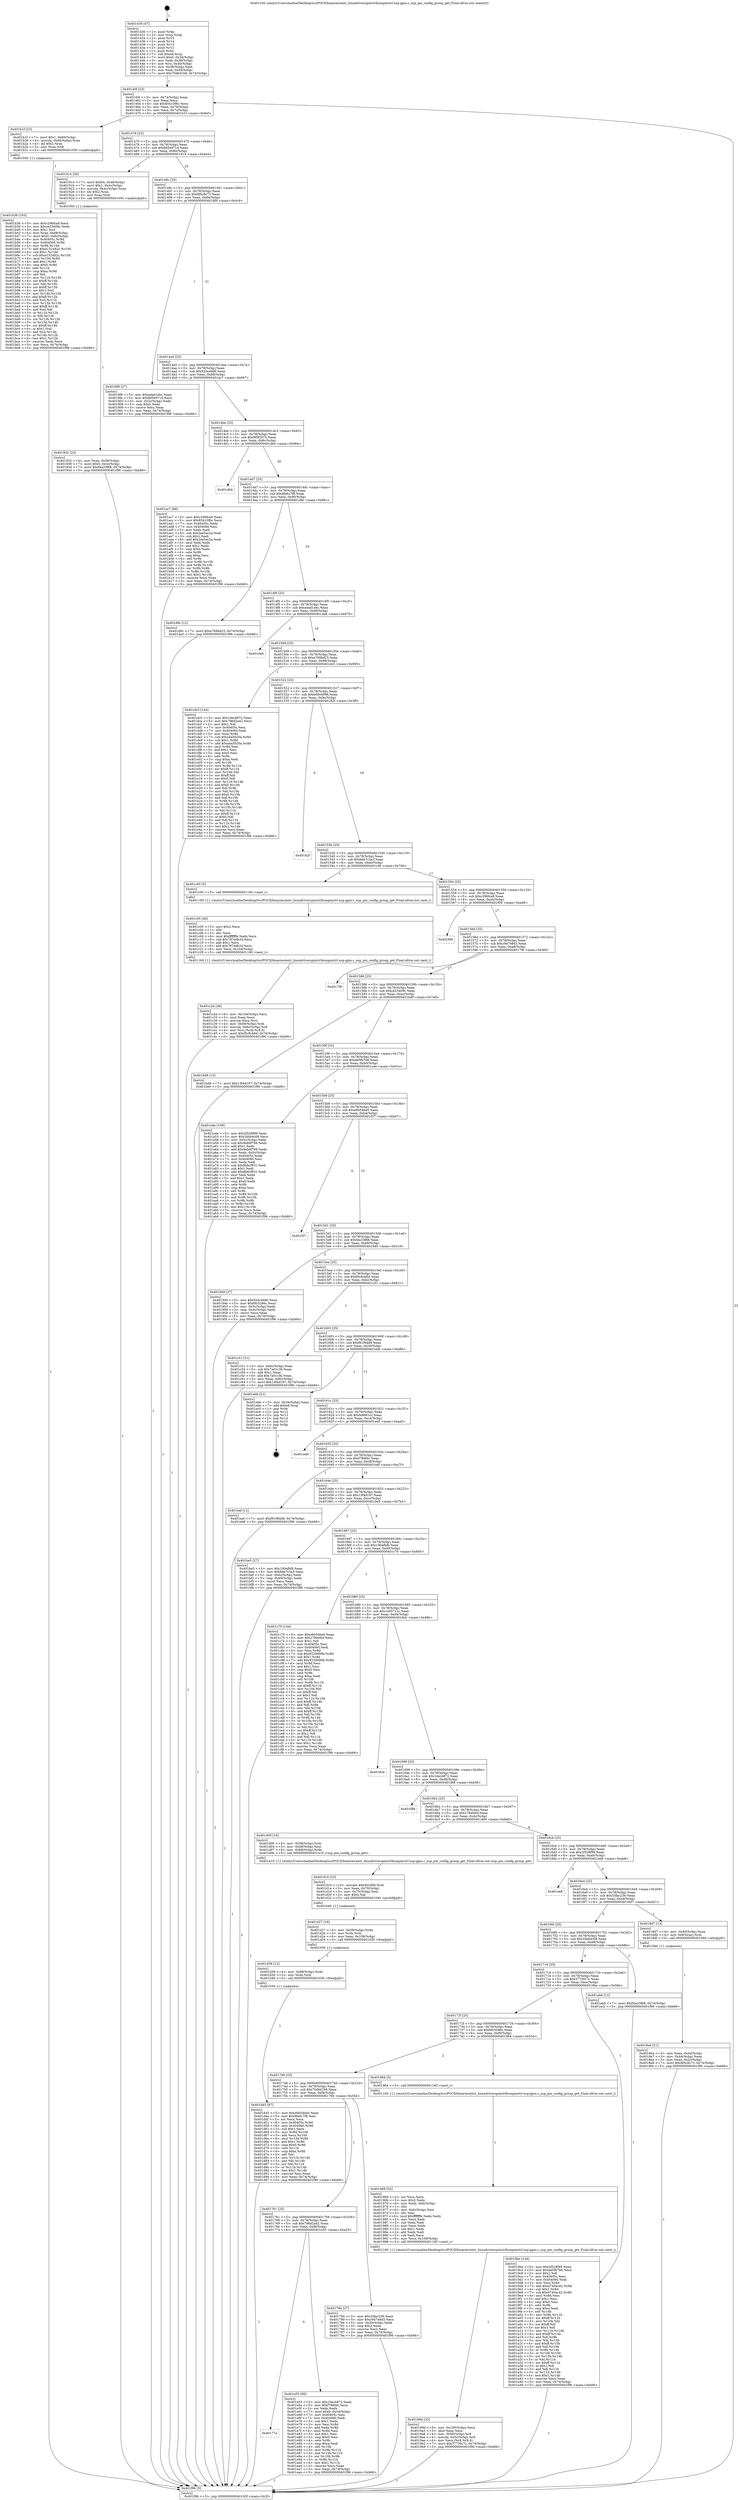 digraph "0x401430" {
  label = "0x401430 (/mnt/c/Users/mathe/Desktop/tcc/POCII/binaries/extr_linuxdriverspinctrlbcmpinctrl-nsp-gpio.c_nsp_pin_config_group_get_Final-ollvm.out::main(0))"
  labelloc = "t"
  node[shape=record]

  Entry [label="",width=0.3,height=0.3,shape=circle,fillcolor=black,style=filled]
  "0x40145f" [label="{
     0x40145f [23]\l
     | [instrs]\l
     &nbsp;&nbsp;0x40145f \<+3\>: mov -0x74(%rbp),%eax\l
     &nbsp;&nbsp;0x401462 \<+2\>: mov %eax,%ecx\l
     &nbsp;&nbsp;0x401464 \<+6\>: sub $0x85410f6c,%ecx\l
     &nbsp;&nbsp;0x40146a \<+3\>: mov %eax,-0x78(%rbp)\l
     &nbsp;&nbsp;0x40146d \<+3\>: mov %ecx,-0x7c(%rbp)\l
     &nbsp;&nbsp;0x401470 \<+6\>: je 0000000000401b1f \<main+0x6ef\>\l
  }"]
  "0x401b1f" [label="{
     0x401b1f [23]\l
     | [instrs]\l
     &nbsp;&nbsp;0x401b1f \<+7\>: movl $0x1,-0x60(%rbp)\l
     &nbsp;&nbsp;0x401b26 \<+4\>: movslq -0x60(%rbp),%rax\l
     &nbsp;&nbsp;0x401b2a \<+4\>: shl $0x3,%rax\l
     &nbsp;&nbsp;0x401b2e \<+3\>: mov %rax,%rdi\l
     &nbsp;&nbsp;0x401b31 \<+5\>: call 0000000000401050 \<malloc@plt\>\l
     | [calls]\l
     &nbsp;&nbsp;0x401050 \{1\} (unknown)\l
  }"]
  "0x401476" [label="{
     0x401476 [22]\l
     | [instrs]\l
     &nbsp;&nbsp;0x401476 \<+5\>: jmp 000000000040147b \<main+0x4b\>\l
     &nbsp;&nbsp;0x40147b \<+3\>: mov -0x78(%rbp),%eax\l
     &nbsp;&nbsp;0x40147e \<+5\>: sub $0x865e9714,%eax\l
     &nbsp;&nbsp;0x401483 \<+3\>: mov %eax,-0x80(%rbp)\l
     &nbsp;&nbsp;0x401486 \<+6\>: je 0000000000401914 \<main+0x4e4\>\l
  }"]
  Exit [label="",width=0.3,height=0.3,shape=circle,fillcolor=black,style=filled,peripheries=2]
  "0x401914" [label="{
     0x401914 [30]\l
     | [instrs]\l
     &nbsp;&nbsp;0x401914 \<+7\>: movl $0x64,-0x48(%rbp)\l
     &nbsp;&nbsp;0x40191b \<+7\>: movl $0x1,-0x4c(%rbp)\l
     &nbsp;&nbsp;0x401922 \<+4\>: movslq -0x4c(%rbp),%rax\l
     &nbsp;&nbsp;0x401926 \<+4\>: shl $0x2,%rax\l
     &nbsp;&nbsp;0x40192a \<+3\>: mov %rax,%rdi\l
     &nbsp;&nbsp;0x40192d \<+5\>: call 0000000000401050 \<malloc@plt\>\l
     | [calls]\l
     &nbsp;&nbsp;0x401050 \{1\} (unknown)\l
  }"]
  "0x40148c" [label="{
     0x40148c [25]\l
     | [instrs]\l
     &nbsp;&nbsp;0x40148c \<+5\>: jmp 0000000000401491 \<main+0x61\>\l
     &nbsp;&nbsp;0x401491 \<+3\>: mov -0x78(%rbp),%eax\l
     &nbsp;&nbsp;0x401494 \<+5\>: sub $0x8f5c8c73,%eax\l
     &nbsp;&nbsp;0x401499 \<+6\>: mov %eax,-0x84(%rbp)\l
     &nbsp;&nbsp;0x40149f \<+6\>: je 00000000004018f9 \<main+0x4c9\>\l
  }"]
  "0x40177a" [label="{
     0x40177a\l
  }", style=dashed]
  "0x4018f9" [label="{
     0x4018f9 [27]\l
     | [instrs]\l
     &nbsp;&nbsp;0x4018f9 \<+5\>: mov $0xa4ad1ebc,%eax\l
     &nbsp;&nbsp;0x4018fe \<+5\>: mov $0x865e9714,%ecx\l
     &nbsp;&nbsp;0x401903 \<+3\>: mov -0x2c(%rbp),%edx\l
     &nbsp;&nbsp;0x401906 \<+3\>: cmp $0x0,%edx\l
     &nbsp;&nbsp;0x401909 \<+3\>: cmove %ecx,%eax\l
     &nbsp;&nbsp;0x40190c \<+3\>: mov %eax,-0x74(%rbp)\l
     &nbsp;&nbsp;0x40190f \<+5\>: jmp 0000000000401f96 \<main+0xb66\>\l
  }"]
  "0x4014a5" [label="{
     0x4014a5 [25]\l
     | [instrs]\l
     &nbsp;&nbsp;0x4014a5 \<+5\>: jmp 00000000004014aa \<main+0x7a\>\l
     &nbsp;&nbsp;0x4014aa \<+3\>: mov -0x78(%rbp),%eax\l
     &nbsp;&nbsp;0x4014ad \<+5\>: sub $0x92dce9d6,%eax\l
     &nbsp;&nbsp;0x4014b2 \<+6\>: mov %eax,-0x88(%rbp)\l
     &nbsp;&nbsp;0x4014b8 \<+6\>: je 0000000000401ac7 \<main+0x697\>\l
  }"]
  "0x401e55" [label="{
     0x401e55 [90]\l
     | [instrs]\l
     &nbsp;&nbsp;0x401e55 \<+5\>: mov $0x1decb872,%eax\l
     &nbsp;&nbsp;0x401e5a \<+5\>: mov $0xf786fdc,%ecx\l
     &nbsp;&nbsp;0x401e5f \<+2\>: xor %edx,%edx\l
     &nbsp;&nbsp;0x401e61 \<+7\>: movl $0x0,-0x34(%rbp)\l
     &nbsp;&nbsp;0x401e68 \<+7\>: mov 0x40405c,%esi\l
     &nbsp;&nbsp;0x401e6f \<+7\>: mov 0x404060,%edi\l
     &nbsp;&nbsp;0x401e76 \<+3\>: sub $0x1,%edx\l
     &nbsp;&nbsp;0x401e79 \<+3\>: mov %esi,%r8d\l
     &nbsp;&nbsp;0x401e7c \<+3\>: add %edx,%r8d\l
     &nbsp;&nbsp;0x401e7f \<+4\>: imul %r8d,%esi\l
     &nbsp;&nbsp;0x401e83 \<+3\>: and $0x1,%esi\l
     &nbsp;&nbsp;0x401e86 \<+3\>: cmp $0x0,%esi\l
     &nbsp;&nbsp;0x401e89 \<+4\>: sete %r9b\l
     &nbsp;&nbsp;0x401e8d \<+3\>: cmp $0xa,%edi\l
     &nbsp;&nbsp;0x401e90 \<+4\>: setl %r10b\l
     &nbsp;&nbsp;0x401e94 \<+3\>: mov %r9b,%r11b\l
     &nbsp;&nbsp;0x401e97 \<+3\>: and %r10b,%r11b\l
     &nbsp;&nbsp;0x401e9a \<+3\>: xor %r10b,%r9b\l
     &nbsp;&nbsp;0x401e9d \<+3\>: or %r9b,%r11b\l
     &nbsp;&nbsp;0x401ea0 \<+4\>: test $0x1,%r11b\l
     &nbsp;&nbsp;0x401ea4 \<+3\>: cmovne %ecx,%eax\l
     &nbsp;&nbsp;0x401ea7 \<+3\>: mov %eax,-0x74(%rbp)\l
     &nbsp;&nbsp;0x401eaa \<+5\>: jmp 0000000000401f96 \<main+0xb66\>\l
  }"]
  "0x401ac7" [label="{
     0x401ac7 [88]\l
     | [instrs]\l
     &nbsp;&nbsp;0x401ac7 \<+5\>: mov $0xc296fca9,%eax\l
     &nbsp;&nbsp;0x401acc \<+5\>: mov $0x85410f6c,%ecx\l
     &nbsp;&nbsp;0x401ad1 \<+7\>: mov 0x40405c,%edx\l
     &nbsp;&nbsp;0x401ad8 \<+7\>: mov 0x404060,%esi\l
     &nbsp;&nbsp;0x401adf \<+2\>: mov %edx,%edi\l
     &nbsp;&nbsp;0x401ae1 \<+6\>: sub $0x2ee5ec2a,%edi\l
     &nbsp;&nbsp;0x401ae7 \<+3\>: sub $0x1,%edi\l
     &nbsp;&nbsp;0x401aea \<+6\>: add $0x2ee5ec2a,%edi\l
     &nbsp;&nbsp;0x401af0 \<+3\>: imul %edi,%edx\l
     &nbsp;&nbsp;0x401af3 \<+3\>: and $0x1,%edx\l
     &nbsp;&nbsp;0x401af6 \<+3\>: cmp $0x0,%edx\l
     &nbsp;&nbsp;0x401af9 \<+4\>: sete %r8b\l
     &nbsp;&nbsp;0x401afd \<+3\>: cmp $0xa,%esi\l
     &nbsp;&nbsp;0x401b00 \<+4\>: setl %r9b\l
     &nbsp;&nbsp;0x401b04 \<+3\>: mov %r8b,%r10b\l
     &nbsp;&nbsp;0x401b07 \<+3\>: and %r9b,%r10b\l
     &nbsp;&nbsp;0x401b0a \<+3\>: xor %r9b,%r8b\l
     &nbsp;&nbsp;0x401b0d \<+3\>: or %r8b,%r10b\l
     &nbsp;&nbsp;0x401b10 \<+4\>: test $0x1,%r10b\l
     &nbsp;&nbsp;0x401b14 \<+3\>: cmovne %ecx,%eax\l
     &nbsp;&nbsp;0x401b17 \<+3\>: mov %eax,-0x74(%rbp)\l
     &nbsp;&nbsp;0x401b1a \<+5\>: jmp 0000000000401f96 \<main+0xb66\>\l
  }"]
  "0x4014be" [label="{
     0x4014be [25]\l
     | [instrs]\l
     &nbsp;&nbsp;0x4014be \<+5\>: jmp 00000000004014c3 \<main+0x93\>\l
     &nbsp;&nbsp;0x4014c3 \<+3\>: mov -0x78(%rbp),%eax\l
     &nbsp;&nbsp;0x4014c6 \<+5\>: sub $0x9f5f2b74,%eax\l
     &nbsp;&nbsp;0x4014cb \<+6\>: mov %eax,-0x8c(%rbp)\l
     &nbsp;&nbsp;0x4014d1 \<+6\>: je 0000000000401db4 \<main+0x984\>\l
  }"]
  "0x401d45" [label="{
     0x401d45 [87]\l
     | [instrs]\l
     &nbsp;&nbsp;0x401d45 \<+5\>: mov $0xe6b54be0,%eax\l
     &nbsp;&nbsp;0x401d4a \<+5\>: mov $0x9fa6c7f8,%esi\l
     &nbsp;&nbsp;0x401d4f \<+2\>: xor %ecx,%ecx\l
     &nbsp;&nbsp;0x401d51 \<+8\>: mov 0x40405c,%r8d\l
     &nbsp;&nbsp;0x401d59 \<+8\>: mov 0x404060,%r9d\l
     &nbsp;&nbsp;0x401d61 \<+3\>: sub $0x1,%ecx\l
     &nbsp;&nbsp;0x401d64 \<+3\>: mov %r8d,%r10d\l
     &nbsp;&nbsp;0x401d67 \<+3\>: add %ecx,%r10d\l
     &nbsp;&nbsp;0x401d6a \<+4\>: imul %r10d,%r8d\l
     &nbsp;&nbsp;0x401d6e \<+4\>: and $0x1,%r8d\l
     &nbsp;&nbsp;0x401d72 \<+4\>: cmp $0x0,%r8d\l
     &nbsp;&nbsp;0x401d76 \<+4\>: sete %r11b\l
     &nbsp;&nbsp;0x401d7a \<+4\>: cmp $0xa,%r9d\l
     &nbsp;&nbsp;0x401d7e \<+3\>: setl %bl\l
     &nbsp;&nbsp;0x401d81 \<+3\>: mov %r11b,%r14b\l
     &nbsp;&nbsp;0x401d84 \<+3\>: and %bl,%r14b\l
     &nbsp;&nbsp;0x401d87 \<+3\>: xor %bl,%r11b\l
     &nbsp;&nbsp;0x401d8a \<+3\>: or %r11b,%r14b\l
     &nbsp;&nbsp;0x401d8d \<+4\>: test $0x1,%r14b\l
     &nbsp;&nbsp;0x401d91 \<+3\>: cmovne %esi,%eax\l
     &nbsp;&nbsp;0x401d94 \<+3\>: mov %eax,-0x74(%rbp)\l
     &nbsp;&nbsp;0x401d97 \<+5\>: jmp 0000000000401f96 \<main+0xb66\>\l
  }"]
  "0x401db4" [label="{
     0x401db4\l
  }", style=dashed]
  "0x4014d7" [label="{
     0x4014d7 [25]\l
     | [instrs]\l
     &nbsp;&nbsp;0x4014d7 \<+5\>: jmp 00000000004014dc \<main+0xac\>\l
     &nbsp;&nbsp;0x4014dc \<+3\>: mov -0x78(%rbp),%eax\l
     &nbsp;&nbsp;0x4014df \<+5\>: sub $0x9fa6c7f8,%eax\l
     &nbsp;&nbsp;0x4014e4 \<+6\>: mov %eax,-0x90(%rbp)\l
     &nbsp;&nbsp;0x4014ea \<+6\>: je 0000000000401d9c \<main+0x96c\>\l
  }"]
  "0x401d39" [label="{
     0x401d39 [12]\l
     | [instrs]\l
     &nbsp;&nbsp;0x401d39 \<+4\>: mov -0x68(%rbp),%rdx\l
     &nbsp;&nbsp;0x401d3d \<+3\>: mov %rdx,%rdi\l
     &nbsp;&nbsp;0x401d40 \<+5\>: call 0000000000401030 \<free@plt\>\l
     | [calls]\l
     &nbsp;&nbsp;0x401030 \{1\} (unknown)\l
  }"]
  "0x401d9c" [label="{
     0x401d9c [12]\l
     | [instrs]\l
     &nbsp;&nbsp;0x401d9c \<+7\>: movl $0xa769bd23,-0x74(%rbp)\l
     &nbsp;&nbsp;0x401da3 \<+5\>: jmp 0000000000401f96 \<main+0xb66\>\l
  }"]
  "0x4014f0" [label="{
     0x4014f0 [25]\l
     | [instrs]\l
     &nbsp;&nbsp;0x4014f0 \<+5\>: jmp 00000000004014f5 \<main+0xc5\>\l
     &nbsp;&nbsp;0x4014f5 \<+3\>: mov -0x78(%rbp),%eax\l
     &nbsp;&nbsp;0x4014f8 \<+5\>: sub $0xa4ad1ebc,%eax\l
     &nbsp;&nbsp;0x4014fd \<+6\>: mov %eax,-0x94(%rbp)\l
     &nbsp;&nbsp;0x401503 \<+6\>: je 0000000000401da8 \<main+0x978\>\l
  }"]
  "0x401d27" [label="{
     0x401d27 [18]\l
     | [instrs]\l
     &nbsp;&nbsp;0x401d27 \<+4\>: mov -0x58(%rbp),%rdx\l
     &nbsp;&nbsp;0x401d2b \<+3\>: mov %rdx,%rdi\l
     &nbsp;&nbsp;0x401d2e \<+6\>: mov %eax,-0x108(%rbp)\l
     &nbsp;&nbsp;0x401d34 \<+5\>: call 0000000000401030 \<free@plt\>\l
     | [calls]\l
     &nbsp;&nbsp;0x401030 \{1\} (unknown)\l
  }"]
  "0x401da8" [label="{
     0x401da8\l
  }", style=dashed]
  "0x401509" [label="{
     0x401509 [25]\l
     | [instrs]\l
     &nbsp;&nbsp;0x401509 \<+5\>: jmp 000000000040150e \<main+0xde\>\l
     &nbsp;&nbsp;0x40150e \<+3\>: mov -0x78(%rbp),%eax\l
     &nbsp;&nbsp;0x401511 \<+5\>: sub $0xa769bd23,%eax\l
     &nbsp;&nbsp;0x401516 \<+6\>: mov %eax,-0x98(%rbp)\l
     &nbsp;&nbsp;0x40151c \<+6\>: je 0000000000401dc5 \<main+0x995\>\l
  }"]
  "0x401d10" [label="{
     0x401d10 [23]\l
     | [instrs]\l
     &nbsp;&nbsp;0x401d10 \<+10\>: movabs $0x4020b6,%rdi\l
     &nbsp;&nbsp;0x401d1a \<+3\>: mov %eax,-0x70(%rbp)\l
     &nbsp;&nbsp;0x401d1d \<+3\>: mov -0x70(%rbp),%esi\l
     &nbsp;&nbsp;0x401d20 \<+2\>: mov $0x0,%al\l
     &nbsp;&nbsp;0x401d22 \<+5\>: call 0000000000401040 \<printf@plt\>\l
     | [calls]\l
     &nbsp;&nbsp;0x401040 \{1\} (unknown)\l
  }"]
  "0x401dc5" [label="{
     0x401dc5 [144]\l
     | [instrs]\l
     &nbsp;&nbsp;0x401dc5 \<+5\>: mov $0x1decb872,%eax\l
     &nbsp;&nbsp;0x401dca \<+5\>: mov $0x796d2a42,%ecx\l
     &nbsp;&nbsp;0x401dcf \<+2\>: mov $0x1,%dl\l
     &nbsp;&nbsp;0x401dd1 \<+7\>: mov 0x40405c,%esi\l
     &nbsp;&nbsp;0x401dd8 \<+7\>: mov 0x404060,%edi\l
     &nbsp;&nbsp;0x401ddf \<+3\>: mov %esi,%r8d\l
     &nbsp;&nbsp;0x401de2 \<+7\>: sub $0xa4a5020a,%r8d\l
     &nbsp;&nbsp;0x401de9 \<+4\>: sub $0x1,%r8d\l
     &nbsp;&nbsp;0x401ded \<+7\>: add $0xa4a5020a,%r8d\l
     &nbsp;&nbsp;0x401df4 \<+4\>: imul %r8d,%esi\l
     &nbsp;&nbsp;0x401df8 \<+3\>: and $0x1,%esi\l
     &nbsp;&nbsp;0x401dfb \<+3\>: cmp $0x0,%esi\l
     &nbsp;&nbsp;0x401dfe \<+4\>: sete %r9b\l
     &nbsp;&nbsp;0x401e02 \<+3\>: cmp $0xa,%edi\l
     &nbsp;&nbsp;0x401e05 \<+4\>: setl %r10b\l
     &nbsp;&nbsp;0x401e09 \<+3\>: mov %r9b,%r11b\l
     &nbsp;&nbsp;0x401e0c \<+4\>: xor $0xff,%r11b\l
     &nbsp;&nbsp;0x401e10 \<+3\>: mov %r10b,%bl\l
     &nbsp;&nbsp;0x401e13 \<+3\>: xor $0xff,%bl\l
     &nbsp;&nbsp;0x401e16 \<+3\>: xor $0x0,%dl\l
     &nbsp;&nbsp;0x401e19 \<+3\>: mov %r11b,%r14b\l
     &nbsp;&nbsp;0x401e1c \<+4\>: and $0x0,%r14b\l
     &nbsp;&nbsp;0x401e20 \<+3\>: and %dl,%r9b\l
     &nbsp;&nbsp;0x401e23 \<+3\>: mov %bl,%r15b\l
     &nbsp;&nbsp;0x401e26 \<+4\>: and $0x0,%r15b\l
     &nbsp;&nbsp;0x401e2a \<+3\>: and %dl,%r10b\l
     &nbsp;&nbsp;0x401e2d \<+3\>: or %r9b,%r14b\l
     &nbsp;&nbsp;0x401e30 \<+3\>: or %r10b,%r15b\l
     &nbsp;&nbsp;0x401e33 \<+3\>: xor %r15b,%r14b\l
     &nbsp;&nbsp;0x401e36 \<+3\>: or %bl,%r11b\l
     &nbsp;&nbsp;0x401e39 \<+4\>: xor $0xff,%r11b\l
     &nbsp;&nbsp;0x401e3d \<+3\>: or $0x0,%dl\l
     &nbsp;&nbsp;0x401e40 \<+3\>: and %dl,%r11b\l
     &nbsp;&nbsp;0x401e43 \<+3\>: or %r11b,%r14b\l
     &nbsp;&nbsp;0x401e46 \<+4\>: test $0x1,%r14b\l
     &nbsp;&nbsp;0x401e4a \<+3\>: cmovne %ecx,%eax\l
     &nbsp;&nbsp;0x401e4d \<+3\>: mov %eax,-0x74(%rbp)\l
     &nbsp;&nbsp;0x401e50 \<+5\>: jmp 0000000000401f96 \<main+0xb66\>\l
  }"]
  "0x401522" [label="{
     0x401522 [25]\l
     | [instrs]\l
     &nbsp;&nbsp;0x401522 \<+5\>: jmp 0000000000401527 \<main+0xf7\>\l
     &nbsp;&nbsp;0x401527 \<+3\>: mov -0x78(%rbp),%eax\l
     &nbsp;&nbsp;0x40152a \<+5\>: sub $0xb08c6096,%eax\l
     &nbsp;&nbsp;0x40152f \<+6\>: mov %eax,-0x9c(%rbp)\l
     &nbsp;&nbsp;0x401535 \<+6\>: je 000000000040182f \<main+0x3ff\>\l
  }"]
  "0x401c2d" [label="{
     0x401c2d [36]\l
     | [instrs]\l
     &nbsp;&nbsp;0x401c2d \<+6\>: mov -0x104(%rbp),%ecx\l
     &nbsp;&nbsp;0x401c33 \<+3\>: imul %eax,%ecx\l
     &nbsp;&nbsp;0x401c36 \<+3\>: movslq %ecx,%rsi\l
     &nbsp;&nbsp;0x401c39 \<+4\>: mov -0x68(%rbp),%rdi\l
     &nbsp;&nbsp;0x401c3d \<+4\>: movslq -0x6c(%rbp),%r8\l
     &nbsp;&nbsp;0x401c41 \<+4\>: mov %rsi,(%rdi,%r8,8)\l
     &nbsp;&nbsp;0x401c45 \<+7\>: movl $0xf5c8cb6d,-0x74(%rbp)\l
     &nbsp;&nbsp;0x401c4c \<+5\>: jmp 0000000000401f96 \<main+0xb66\>\l
  }"]
  "0x40182f" [label="{
     0x40182f\l
  }", style=dashed]
  "0x40153b" [label="{
     0x40153b [25]\l
     | [instrs]\l
     &nbsp;&nbsp;0x40153b \<+5\>: jmp 0000000000401540 \<main+0x110\>\l
     &nbsp;&nbsp;0x401540 \<+3\>: mov -0x78(%rbp),%eax\l
     &nbsp;&nbsp;0x401543 \<+5\>: sub $0xbde7c3a3,%eax\l
     &nbsp;&nbsp;0x401548 \<+6\>: mov %eax,-0xa0(%rbp)\l
     &nbsp;&nbsp;0x40154e \<+6\>: je 0000000000401c00 \<main+0x7d0\>\l
  }"]
  "0x401c05" [label="{
     0x401c05 [40]\l
     | [instrs]\l
     &nbsp;&nbsp;0x401c05 \<+5\>: mov $0x2,%ecx\l
     &nbsp;&nbsp;0x401c0a \<+1\>: cltd\l
     &nbsp;&nbsp;0x401c0b \<+2\>: idiv %ecx\l
     &nbsp;&nbsp;0x401c0d \<+6\>: imul $0xfffffffe,%edx,%ecx\l
     &nbsp;&nbsp;0x401c13 \<+6\>: sub $0x787edb34,%ecx\l
     &nbsp;&nbsp;0x401c19 \<+3\>: add $0x1,%ecx\l
     &nbsp;&nbsp;0x401c1c \<+6\>: add $0x787edb34,%ecx\l
     &nbsp;&nbsp;0x401c22 \<+6\>: mov %ecx,-0x104(%rbp)\l
     &nbsp;&nbsp;0x401c28 \<+5\>: call 0000000000401160 \<next_i\>\l
     | [calls]\l
     &nbsp;&nbsp;0x401160 \{1\} (/mnt/c/Users/mathe/Desktop/tcc/POCII/binaries/extr_linuxdriverspinctrlbcmpinctrl-nsp-gpio.c_nsp_pin_config_group_get_Final-ollvm.out::next_i)\l
  }"]
  "0x401c00" [label="{
     0x401c00 [5]\l
     | [instrs]\l
     &nbsp;&nbsp;0x401c00 \<+5\>: call 0000000000401160 \<next_i\>\l
     | [calls]\l
     &nbsp;&nbsp;0x401160 \{1\} (/mnt/c/Users/mathe/Desktop/tcc/POCII/binaries/extr_linuxdriverspinctrlbcmpinctrl-nsp-gpio.c_nsp_pin_config_group_get_Final-ollvm.out::next_i)\l
  }"]
  "0x401554" [label="{
     0x401554 [25]\l
     | [instrs]\l
     &nbsp;&nbsp;0x401554 \<+5\>: jmp 0000000000401559 \<main+0x129\>\l
     &nbsp;&nbsp;0x401559 \<+3\>: mov -0x78(%rbp),%eax\l
     &nbsp;&nbsp;0x40155c \<+5\>: sub $0xc296fca9,%eax\l
     &nbsp;&nbsp;0x401561 \<+6\>: mov %eax,-0xa4(%rbp)\l
     &nbsp;&nbsp;0x401567 \<+6\>: je 0000000000401f09 \<main+0xad9\>\l
  }"]
  "0x401b36" [label="{
     0x401b36 [163]\l
     | [instrs]\l
     &nbsp;&nbsp;0x401b36 \<+5\>: mov $0xc296fca9,%ecx\l
     &nbsp;&nbsp;0x401b3b \<+5\>: mov $0xce23409c,%edx\l
     &nbsp;&nbsp;0x401b40 \<+3\>: mov $0x1,%sil\l
     &nbsp;&nbsp;0x401b43 \<+4\>: mov %rax,-0x68(%rbp)\l
     &nbsp;&nbsp;0x401b47 \<+7\>: movl $0x0,-0x6c(%rbp)\l
     &nbsp;&nbsp;0x401b4e \<+8\>: mov 0x40405c,%r8d\l
     &nbsp;&nbsp;0x401b56 \<+8\>: mov 0x404060,%r9d\l
     &nbsp;&nbsp;0x401b5e \<+3\>: mov %r8d,%r10d\l
     &nbsp;&nbsp;0x401b61 \<+7\>: add $0xa152482c,%r10d\l
     &nbsp;&nbsp;0x401b68 \<+4\>: sub $0x1,%r10d\l
     &nbsp;&nbsp;0x401b6c \<+7\>: sub $0xa152482c,%r10d\l
     &nbsp;&nbsp;0x401b73 \<+4\>: imul %r10d,%r8d\l
     &nbsp;&nbsp;0x401b77 \<+4\>: and $0x1,%r8d\l
     &nbsp;&nbsp;0x401b7b \<+4\>: cmp $0x0,%r8d\l
     &nbsp;&nbsp;0x401b7f \<+4\>: sete %r11b\l
     &nbsp;&nbsp;0x401b83 \<+4\>: cmp $0xa,%r9d\l
     &nbsp;&nbsp;0x401b87 \<+3\>: setl %bl\l
     &nbsp;&nbsp;0x401b8a \<+3\>: mov %r11b,%r14b\l
     &nbsp;&nbsp;0x401b8d \<+4\>: xor $0xff,%r14b\l
     &nbsp;&nbsp;0x401b91 \<+3\>: mov %bl,%r15b\l
     &nbsp;&nbsp;0x401b94 \<+4\>: xor $0xff,%r15b\l
     &nbsp;&nbsp;0x401b98 \<+4\>: xor $0x1,%sil\l
     &nbsp;&nbsp;0x401b9c \<+3\>: mov %r14b,%r12b\l
     &nbsp;&nbsp;0x401b9f \<+4\>: and $0xff,%r12b\l
     &nbsp;&nbsp;0x401ba3 \<+3\>: and %sil,%r11b\l
     &nbsp;&nbsp;0x401ba6 \<+3\>: mov %r15b,%r13b\l
     &nbsp;&nbsp;0x401ba9 \<+4\>: and $0xff,%r13b\l
     &nbsp;&nbsp;0x401bad \<+3\>: and %sil,%bl\l
     &nbsp;&nbsp;0x401bb0 \<+3\>: or %r11b,%r12b\l
     &nbsp;&nbsp;0x401bb3 \<+3\>: or %bl,%r13b\l
     &nbsp;&nbsp;0x401bb6 \<+3\>: xor %r13b,%r12b\l
     &nbsp;&nbsp;0x401bb9 \<+3\>: or %r15b,%r14b\l
     &nbsp;&nbsp;0x401bbc \<+4\>: xor $0xff,%r14b\l
     &nbsp;&nbsp;0x401bc0 \<+4\>: or $0x1,%sil\l
     &nbsp;&nbsp;0x401bc4 \<+3\>: and %sil,%r14b\l
     &nbsp;&nbsp;0x401bc7 \<+3\>: or %r14b,%r12b\l
     &nbsp;&nbsp;0x401bca \<+4\>: test $0x1,%r12b\l
     &nbsp;&nbsp;0x401bce \<+3\>: cmovne %edx,%ecx\l
     &nbsp;&nbsp;0x401bd1 \<+3\>: mov %ecx,-0x74(%rbp)\l
     &nbsp;&nbsp;0x401bd4 \<+5\>: jmp 0000000000401f96 \<main+0xb66\>\l
  }"]
  "0x401f09" [label="{
     0x401f09\l
  }", style=dashed]
  "0x40156d" [label="{
     0x40156d [25]\l
     | [instrs]\l
     &nbsp;&nbsp;0x40156d \<+5\>: jmp 0000000000401572 \<main+0x142\>\l
     &nbsp;&nbsp;0x401572 \<+3\>: mov -0x78(%rbp),%eax\l
     &nbsp;&nbsp;0x401575 \<+5\>: sub $0xc947e8d3,%eax\l
     &nbsp;&nbsp;0x40157a \<+6\>: mov %eax,-0xa8(%rbp)\l
     &nbsp;&nbsp;0x401580 \<+6\>: je 000000000040179f \<main+0x36f\>\l
  }"]
  "0x40199d" [label="{
     0x40199d [33]\l
     | [instrs]\l
     &nbsp;&nbsp;0x40199d \<+6\>: mov -0x100(%rbp),%ecx\l
     &nbsp;&nbsp;0x4019a3 \<+3\>: imul %eax,%ecx\l
     &nbsp;&nbsp;0x4019a6 \<+4\>: mov -0x58(%rbp),%r8\l
     &nbsp;&nbsp;0x4019aa \<+4\>: movslq -0x5c(%rbp),%r9\l
     &nbsp;&nbsp;0x4019ae \<+4\>: mov %ecx,(%r8,%r9,4)\l
     &nbsp;&nbsp;0x4019b2 \<+7\>: movl $0x37730c7c,-0x74(%rbp)\l
     &nbsp;&nbsp;0x4019b9 \<+5\>: jmp 0000000000401f96 \<main+0xb66\>\l
  }"]
  "0x40179f" [label="{
     0x40179f\l
  }", style=dashed]
  "0x401586" [label="{
     0x401586 [25]\l
     | [instrs]\l
     &nbsp;&nbsp;0x401586 \<+5\>: jmp 000000000040158b \<main+0x15b\>\l
     &nbsp;&nbsp;0x40158b \<+3\>: mov -0x78(%rbp),%eax\l
     &nbsp;&nbsp;0x40158e \<+5\>: sub $0xce23409c,%eax\l
     &nbsp;&nbsp;0x401593 \<+6\>: mov %eax,-0xac(%rbp)\l
     &nbsp;&nbsp;0x401599 \<+6\>: je 0000000000401bd9 \<main+0x7a9\>\l
  }"]
  "0x401969" [label="{
     0x401969 [52]\l
     | [instrs]\l
     &nbsp;&nbsp;0x401969 \<+2\>: xor %ecx,%ecx\l
     &nbsp;&nbsp;0x40196b \<+5\>: mov $0x2,%edx\l
     &nbsp;&nbsp;0x401970 \<+6\>: mov %edx,-0xfc(%rbp)\l
     &nbsp;&nbsp;0x401976 \<+1\>: cltd\l
     &nbsp;&nbsp;0x401977 \<+6\>: mov -0xfc(%rbp),%esi\l
     &nbsp;&nbsp;0x40197d \<+2\>: idiv %esi\l
     &nbsp;&nbsp;0x40197f \<+6\>: imul $0xfffffffe,%edx,%edx\l
     &nbsp;&nbsp;0x401985 \<+2\>: mov %ecx,%edi\l
     &nbsp;&nbsp;0x401987 \<+2\>: sub %edx,%edi\l
     &nbsp;&nbsp;0x401989 \<+2\>: mov %ecx,%edx\l
     &nbsp;&nbsp;0x40198b \<+3\>: sub $0x1,%edx\l
     &nbsp;&nbsp;0x40198e \<+2\>: add %edx,%edi\l
     &nbsp;&nbsp;0x401990 \<+2\>: sub %edi,%ecx\l
     &nbsp;&nbsp;0x401992 \<+6\>: mov %ecx,-0x100(%rbp)\l
     &nbsp;&nbsp;0x401998 \<+5\>: call 0000000000401160 \<next_i\>\l
     | [calls]\l
     &nbsp;&nbsp;0x401160 \{1\} (/mnt/c/Users/mathe/Desktop/tcc/POCII/binaries/extr_linuxdriverspinctrlbcmpinctrl-nsp-gpio.c_nsp_pin_config_group_get_Final-ollvm.out::next_i)\l
  }"]
  "0x401bd9" [label="{
     0x401bd9 [12]\l
     | [instrs]\l
     &nbsp;&nbsp;0x401bd9 \<+7\>: movl $0x13f4d197,-0x74(%rbp)\l
     &nbsp;&nbsp;0x401be0 \<+5\>: jmp 0000000000401f96 \<main+0xb66\>\l
  }"]
  "0x40159f" [label="{
     0x40159f [25]\l
     | [instrs]\l
     &nbsp;&nbsp;0x40159f \<+5\>: jmp 00000000004015a4 \<main+0x174\>\l
     &nbsp;&nbsp;0x4015a4 \<+3\>: mov -0x78(%rbp),%eax\l
     &nbsp;&nbsp;0x4015a7 \<+5\>: sub $0xde5fb7b6,%eax\l
     &nbsp;&nbsp;0x4015ac \<+6\>: mov %eax,-0xb0(%rbp)\l
     &nbsp;&nbsp;0x4015b2 \<+6\>: je 0000000000401a4e \<main+0x61e\>\l
  }"]
  "0x401932" [label="{
     0x401932 [23]\l
     | [instrs]\l
     &nbsp;&nbsp;0x401932 \<+4\>: mov %rax,-0x58(%rbp)\l
     &nbsp;&nbsp;0x401936 \<+7\>: movl $0x0,-0x5c(%rbp)\l
     &nbsp;&nbsp;0x40193d \<+7\>: movl $0xf4a33f68,-0x74(%rbp)\l
     &nbsp;&nbsp;0x401944 \<+5\>: jmp 0000000000401f96 \<main+0xb66\>\l
  }"]
  "0x401a4e" [label="{
     0x401a4e [109]\l
     | [instrs]\l
     &nbsp;&nbsp;0x401a4e \<+5\>: mov $0x2f528f99,%eax\l
     &nbsp;&nbsp;0x401a53 \<+5\>: mov $0x34bb4c08,%ecx\l
     &nbsp;&nbsp;0x401a58 \<+3\>: mov -0x5c(%rbp),%edx\l
     &nbsp;&nbsp;0x401a5b \<+6\>: sub $0x9eb0f766,%edx\l
     &nbsp;&nbsp;0x401a61 \<+3\>: add $0x1,%edx\l
     &nbsp;&nbsp;0x401a64 \<+6\>: add $0x9eb0f766,%edx\l
     &nbsp;&nbsp;0x401a6a \<+3\>: mov %edx,-0x5c(%rbp)\l
     &nbsp;&nbsp;0x401a6d \<+7\>: mov 0x40405c,%edx\l
     &nbsp;&nbsp;0x401a74 \<+7\>: mov 0x404060,%esi\l
     &nbsp;&nbsp;0x401a7b \<+2\>: mov %edx,%edi\l
     &nbsp;&nbsp;0x401a7d \<+6\>: sub $0x8b6cf931,%edi\l
     &nbsp;&nbsp;0x401a83 \<+3\>: sub $0x1,%edi\l
     &nbsp;&nbsp;0x401a86 \<+6\>: add $0x8b6cf931,%edi\l
     &nbsp;&nbsp;0x401a8c \<+3\>: imul %edi,%edx\l
     &nbsp;&nbsp;0x401a8f \<+3\>: and $0x1,%edx\l
     &nbsp;&nbsp;0x401a92 \<+3\>: cmp $0x0,%edx\l
     &nbsp;&nbsp;0x401a95 \<+4\>: sete %r8b\l
     &nbsp;&nbsp;0x401a99 \<+3\>: cmp $0xa,%esi\l
     &nbsp;&nbsp;0x401a9c \<+4\>: setl %r9b\l
     &nbsp;&nbsp;0x401aa0 \<+3\>: mov %r8b,%r10b\l
     &nbsp;&nbsp;0x401aa3 \<+3\>: and %r9b,%r10b\l
     &nbsp;&nbsp;0x401aa6 \<+3\>: xor %r9b,%r8b\l
     &nbsp;&nbsp;0x401aa9 \<+3\>: or %r8b,%r10b\l
     &nbsp;&nbsp;0x401aac \<+4\>: test $0x1,%r10b\l
     &nbsp;&nbsp;0x401ab0 \<+3\>: cmovne %ecx,%eax\l
     &nbsp;&nbsp;0x401ab3 \<+3\>: mov %eax,-0x74(%rbp)\l
     &nbsp;&nbsp;0x401ab6 \<+5\>: jmp 0000000000401f96 \<main+0xb66\>\l
  }"]
  "0x4015b8" [label="{
     0x4015b8 [25]\l
     | [instrs]\l
     &nbsp;&nbsp;0x4015b8 \<+5\>: jmp 00000000004015bd \<main+0x18d\>\l
     &nbsp;&nbsp;0x4015bd \<+3\>: mov -0x78(%rbp),%eax\l
     &nbsp;&nbsp;0x4015c0 \<+5\>: sub $0xe6b54be0,%eax\l
     &nbsp;&nbsp;0x4015c5 \<+6\>: mov %eax,-0xb4(%rbp)\l
     &nbsp;&nbsp;0x4015cb \<+6\>: je 0000000000401f37 \<main+0xb07\>\l
  }"]
  "0x4018e4" [label="{
     0x4018e4 [21]\l
     | [instrs]\l
     &nbsp;&nbsp;0x4018e4 \<+3\>: mov %eax,-0x44(%rbp)\l
     &nbsp;&nbsp;0x4018e7 \<+3\>: mov -0x44(%rbp),%eax\l
     &nbsp;&nbsp;0x4018ea \<+3\>: mov %eax,-0x2c(%rbp)\l
     &nbsp;&nbsp;0x4018ed \<+7\>: movl $0x8f5c8c73,-0x74(%rbp)\l
     &nbsp;&nbsp;0x4018f4 \<+5\>: jmp 0000000000401f96 \<main+0xb66\>\l
  }"]
  "0x401f37" [label="{
     0x401f37\l
  }", style=dashed]
  "0x4015d1" [label="{
     0x4015d1 [25]\l
     | [instrs]\l
     &nbsp;&nbsp;0x4015d1 \<+5\>: jmp 00000000004015d6 \<main+0x1a6\>\l
     &nbsp;&nbsp;0x4015d6 \<+3\>: mov -0x78(%rbp),%eax\l
     &nbsp;&nbsp;0x4015d9 \<+5\>: sub $0xf4a33f68,%eax\l
     &nbsp;&nbsp;0x4015de \<+6\>: mov %eax,-0xb8(%rbp)\l
     &nbsp;&nbsp;0x4015e4 \<+6\>: je 0000000000401949 \<main+0x519\>\l
  }"]
  "0x401430" [label="{
     0x401430 [47]\l
     | [instrs]\l
     &nbsp;&nbsp;0x401430 \<+1\>: push %rbp\l
     &nbsp;&nbsp;0x401431 \<+3\>: mov %rsp,%rbp\l
     &nbsp;&nbsp;0x401434 \<+2\>: push %r15\l
     &nbsp;&nbsp;0x401436 \<+2\>: push %r14\l
     &nbsp;&nbsp;0x401438 \<+2\>: push %r13\l
     &nbsp;&nbsp;0x40143a \<+2\>: push %r12\l
     &nbsp;&nbsp;0x40143c \<+1\>: push %rbx\l
     &nbsp;&nbsp;0x40143d \<+7\>: sub $0xe8,%rsp\l
     &nbsp;&nbsp;0x401444 \<+7\>: movl $0x0,-0x34(%rbp)\l
     &nbsp;&nbsp;0x40144b \<+3\>: mov %edi,-0x38(%rbp)\l
     &nbsp;&nbsp;0x40144e \<+4\>: mov %rsi,-0x40(%rbp)\l
     &nbsp;&nbsp;0x401452 \<+3\>: mov -0x38(%rbp),%edi\l
     &nbsp;&nbsp;0x401455 \<+3\>: mov %edi,-0x30(%rbp)\l
     &nbsp;&nbsp;0x401458 \<+7\>: movl $0x70d6d1b9,-0x74(%rbp)\l
  }"]
  "0x401949" [label="{
     0x401949 [27]\l
     | [instrs]\l
     &nbsp;&nbsp;0x401949 \<+5\>: mov $0x92dce9d6,%eax\l
     &nbsp;&nbsp;0x40194e \<+5\>: mov $0x6fc5286c,%ecx\l
     &nbsp;&nbsp;0x401953 \<+3\>: mov -0x5c(%rbp),%edx\l
     &nbsp;&nbsp;0x401956 \<+3\>: cmp -0x4c(%rbp),%edx\l
     &nbsp;&nbsp;0x401959 \<+3\>: cmovl %ecx,%eax\l
     &nbsp;&nbsp;0x40195c \<+3\>: mov %eax,-0x74(%rbp)\l
     &nbsp;&nbsp;0x40195f \<+5\>: jmp 0000000000401f96 \<main+0xb66\>\l
  }"]
  "0x4015ea" [label="{
     0x4015ea [25]\l
     | [instrs]\l
     &nbsp;&nbsp;0x4015ea \<+5\>: jmp 00000000004015ef \<main+0x1bf\>\l
     &nbsp;&nbsp;0x4015ef \<+3\>: mov -0x78(%rbp),%eax\l
     &nbsp;&nbsp;0x4015f2 \<+5\>: sub $0xf5c8cb6d,%eax\l
     &nbsp;&nbsp;0x4015f7 \<+6\>: mov %eax,-0xbc(%rbp)\l
     &nbsp;&nbsp;0x4015fd \<+6\>: je 0000000000401c51 \<main+0x821\>\l
  }"]
  "0x401f96" [label="{
     0x401f96 [5]\l
     | [instrs]\l
     &nbsp;&nbsp;0x401f96 \<+5\>: jmp 000000000040145f \<main+0x2f\>\l
  }"]
  "0x401c51" [label="{
     0x401c51 [31]\l
     | [instrs]\l
     &nbsp;&nbsp;0x401c51 \<+3\>: mov -0x6c(%rbp),%eax\l
     &nbsp;&nbsp;0x401c54 \<+5\>: sub $0x7a01c3b,%eax\l
     &nbsp;&nbsp;0x401c59 \<+3\>: add $0x1,%eax\l
     &nbsp;&nbsp;0x401c5c \<+5\>: add $0x7a01c3b,%eax\l
     &nbsp;&nbsp;0x401c61 \<+3\>: mov %eax,-0x6c(%rbp)\l
     &nbsp;&nbsp;0x401c64 \<+7\>: movl $0x13f4d197,-0x74(%rbp)\l
     &nbsp;&nbsp;0x401c6b \<+5\>: jmp 0000000000401f96 \<main+0xb66\>\l
  }"]
  "0x401603" [label="{
     0x401603 [25]\l
     | [instrs]\l
     &nbsp;&nbsp;0x401603 \<+5\>: jmp 0000000000401608 \<main+0x1d8\>\l
     &nbsp;&nbsp;0x401608 \<+3\>: mov -0x78(%rbp),%eax\l
     &nbsp;&nbsp;0x40160b \<+5\>: sub $0xf91f6dd9,%eax\l
     &nbsp;&nbsp;0x401610 \<+6\>: mov %eax,-0xc0(%rbp)\l
     &nbsp;&nbsp;0x401616 \<+6\>: je 0000000000401ebb \<main+0xa8b\>\l
  }"]
  "0x401761" [label="{
     0x401761 [25]\l
     | [instrs]\l
     &nbsp;&nbsp;0x401761 \<+5\>: jmp 0000000000401766 \<main+0x336\>\l
     &nbsp;&nbsp;0x401766 \<+3\>: mov -0x78(%rbp),%eax\l
     &nbsp;&nbsp;0x401769 \<+5\>: sub $0x796d2a42,%eax\l
     &nbsp;&nbsp;0x40176e \<+6\>: mov %eax,-0xf8(%rbp)\l
     &nbsp;&nbsp;0x401774 \<+6\>: je 0000000000401e55 \<main+0xa25\>\l
  }"]
  "0x401ebb" [label="{
     0x401ebb [21]\l
     | [instrs]\l
     &nbsp;&nbsp;0x401ebb \<+3\>: mov -0x34(%rbp),%eax\l
     &nbsp;&nbsp;0x401ebe \<+7\>: add $0xe8,%rsp\l
     &nbsp;&nbsp;0x401ec5 \<+1\>: pop %rbx\l
     &nbsp;&nbsp;0x401ec6 \<+2\>: pop %r12\l
     &nbsp;&nbsp;0x401ec8 \<+2\>: pop %r13\l
     &nbsp;&nbsp;0x401eca \<+2\>: pop %r14\l
     &nbsp;&nbsp;0x401ecc \<+2\>: pop %r15\l
     &nbsp;&nbsp;0x401ece \<+1\>: pop %rbp\l
     &nbsp;&nbsp;0x401ecf \<+1\>: ret\l
  }"]
  "0x40161c" [label="{
     0x40161c [25]\l
     | [instrs]\l
     &nbsp;&nbsp;0x40161c \<+5\>: jmp 0000000000401621 \<main+0x1f1\>\l
     &nbsp;&nbsp;0x401621 \<+3\>: mov -0x78(%rbp),%eax\l
     &nbsp;&nbsp;0x401624 \<+5\>: sub $0xfa9661cc,%eax\l
     &nbsp;&nbsp;0x401629 \<+6\>: mov %eax,-0xc4(%rbp)\l
     &nbsp;&nbsp;0x40162f \<+6\>: je 0000000000401ed0 \<main+0xaa0\>\l
  }"]
  "0x401784" [label="{
     0x401784 [27]\l
     | [instrs]\l
     &nbsp;&nbsp;0x401784 \<+5\>: mov $0x33fac236,%eax\l
     &nbsp;&nbsp;0x401789 \<+5\>: mov $0xc947e8d3,%ecx\l
     &nbsp;&nbsp;0x40178e \<+3\>: mov -0x30(%rbp),%edx\l
     &nbsp;&nbsp;0x401791 \<+3\>: cmp $0x2,%edx\l
     &nbsp;&nbsp;0x401794 \<+3\>: cmovne %ecx,%eax\l
     &nbsp;&nbsp;0x401797 \<+3\>: mov %eax,-0x74(%rbp)\l
     &nbsp;&nbsp;0x40179a \<+5\>: jmp 0000000000401f96 \<main+0xb66\>\l
  }"]
  "0x401ed0" [label="{
     0x401ed0\l
  }", style=dashed]
  "0x401635" [label="{
     0x401635 [25]\l
     | [instrs]\l
     &nbsp;&nbsp;0x401635 \<+5\>: jmp 000000000040163a \<main+0x20a\>\l
     &nbsp;&nbsp;0x40163a \<+3\>: mov -0x78(%rbp),%eax\l
     &nbsp;&nbsp;0x40163d \<+5\>: sub $0xf786fdc,%eax\l
     &nbsp;&nbsp;0x401642 \<+6\>: mov %eax,-0xc8(%rbp)\l
     &nbsp;&nbsp;0x401648 \<+6\>: je 0000000000401eaf \<main+0xa7f\>\l
  }"]
  "0x401748" [label="{
     0x401748 [25]\l
     | [instrs]\l
     &nbsp;&nbsp;0x401748 \<+5\>: jmp 000000000040174d \<main+0x31d\>\l
     &nbsp;&nbsp;0x40174d \<+3\>: mov -0x78(%rbp),%eax\l
     &nbsp;&nbsp;0x401750 \<+5\>: sub $0x70d6d1b9,%eax\l
     &nbsp;&nbsp;0x401755 \<+6\>: mov %eax,-0xf4(%rbp)\l
     &nbsp;&nbsp;0x40175b \<+6\>: je 0000000000401784 \<main+0x354\>\l
  }"]
  "0x401eaf" [label="{
     0x401eaf [12]\l
     | [instrs]\l
     &nbsp;&nbsp;0x401eaf \<+7\>: movl $0xf91f6dd9,-0x74(%rbp)\l
     &nbsp;&nbsp;0x401eb6 \<+5\>: jmp 0000000000401f96 \<main+0xb66\>\l
  }"]
  "0x40164e" [label="{
     0x40164e [25]\l
     | [instrs]\l
     &nbsp;&nbsp;0x40164e \<+5\>: jmp 0000000000401653 \<main+0x223\>\l
     &nbsp;&nbsp;0x401653 \<+3\>: mov -0x78(%rbp),%eax\l
     &nbsp;&nbsp;0x401656 \<+5\>: sub $0x13f4d197,%eax\l
     &nbsp;&nbsp;0x40165b \<+6\>: mov %eax,-0xcc(%rbp)\l
     &nbsp;&nbsp;0x401661 \<+6\>: je 0000000000401be5 \<main+0x7b5\>\l
  }"]
  "0x401964" [label="{
     0x401964 [5]\l
     | [instrs]\l
     &nbsp;&nbsp;0x401964 \<+5\>: call 0000000000401160 \<next_i\>\l
     | [calls]\l
     &nbsp;&nbsp;0x401160 \{1\} (/mnt/c/Users/mathe/Desktop/tcc/POCII/binaries/extr_linuxdriverspinctrlbcmpinctrl-nsp-gpio.c_nsp_pin_config_group_get_Final-ollvm.out::next_i)\l
  }"]
  "0x401be5" [label="{
     0x401be5 [27]\l
     | [instrs]\l
     &nbsp;&nbsp;0x401be5 \<+5\>: mov $0x190afbfb,%eax\l
     &nbsp;&nbsp;0x401bea \<+5\>: mov $0xbde7c3a3,%ecx\l
     &nbsp;&nbsp;0x401bef \<+3\>: mov -0x6c(%rbp),%edx\l
     &nbsp;&nbsp;0x401bf2 \<+3\>: cmp -0x60(%rbp),%edx\l
     &nbsp;&nbsp;0x401bf5 \<+3\>: cmovl %ecx,%eax\l
     &nbsp;&nbsp;0x401bf8 \<+3\>: mov %eax,-0x74(%rbp)\l
     &nbsp;&nbsp;0x401bfb \<+5\>: jmp 0000000000401f96 \<main+0xb66\>\l
  }"]
  "0x401667" [label="{
     0x401667 [25]\l
     | [instrs]\l
     &nbsp;&nbsp;0x401667 \<+5\>: jmp 000000000040166c \<main+0x23c\>\l
     &nbsp;&nbsp;0x40166c \<+3\>: mov -0x78(%rbp),%eax\l
     &nbsp;&nbsp;0x40166f \<+5\>: sub $0x190afbfb,%eax\l
     &nbsp;&nbsp;0x401674 \<+6\>: mov %eax,-0xd0(%rbp)\l
     &nbsp;&nbsp;0x40167a \<+6\>: je 0000000000401c70 \<main+0x840\>\l
  }"]
  "0x40172f" [label="{
     0x40172f [25]\l
     | [instrs]\l
     &nbsp;&nbsp;0x40172f \<+5\>: jmp 0000000000401734 \<main+0x304\>\l
     &nbsp;&nbsp;0x401734 \<+3\>: mov -0x78(%rbp),%eax\l
     &nbsp;&nbsp;0x401737 \<+5\>: sub $0x6fc5286c,%eax\l
     &nbsp;&nbsp;0x40173c \<+6\>: mov %eax,-0xf0(%rbp)\l
     &nbsp;&nbsp;0x401742 \<+6\>: je 0000000000401964 \<main+0x534\>\l
  }"]
  "0x401c70" [label="{
     0x401c70 [144]\l
     | [instrs]\l
     &nbsp;&nbsp;0x401c70 \<+5\>: mov $0xe6b54be0,%eax\l
     &nbsp;&nbsp;0x401c75 \<+5\>: mov $0x278e06cf,%ecx\l
     &nbsp;&nbsp;0x401c7a \<+2\>: mov $0x1,%dl\l
     &nbsp;&nbsp;0x401c7c \<+7\>: mov 0x40405c,%esi\l
     &nbsp;&nbsp;0x401c83 \<+7\>: mov 0x404060,%edi\l
     &nbsp;&nbsp;0x401c8a \<+3\>: mov %esi,%r8d\l
     &nbsp;&nbsp;0x401c8d \<+7\>: sub $0x9229d99b,%r8d\l
     &nbsp;&nbsp;0x401c94 \<+4\>: sub $0x1,%r8d\l
     &nbsp;&nbsp;0x401c98 \<+7\>: add $0x9229d99b,%r8d\l
     &nbsp;&nbsp;0x401c9f \<+4\>: imul %r8d,%esi\l
     &nbsp;&nbsp;0x401ca3 \<+3\>: and $0x1,%esi\l
     &nbsp;&nbsp;0x401ca6 \<+3\>: cmp $0x0,%esi\l
     &nbsp;&nbsp;0x401ca9 \<+4\>: sete %r9b\l
     &nbsp;&nbsp;0x401cad \<+3\>: cmp $0xa,%edi\l
     &nbsp;&nbsp;0x401cb0 \<+4\>: setl %r10b\l
     &nbsp;&nbsp;0x401cb4 \<+3\>: mov %r9b,%r11b\l
     &nbsp;&nbsp;0x401cb7 \<+4\>: xor $0xff,%r11b\l
     &nbsp;&nbsp;0x401cbb \<+3\>: mov %r10b,%bl\l
     &nbsp;&nbsp;0x401cbe \<+3\>: xor $0xff,%bl\l
     &nbsp;&nbsp;0x401cc1 \<+3\>: xor $0x1,%dl\l
     &nbsp;&nbsp;0x401cc4 \<+3\>: mov %r11b,%r14b\l
     &nbsp;&nbsp;0x401cc7 \<+4\>: and $0xff,%r14b\l
     &nbsp;&nbsp;0x401ccb \<+3\>: and %dl,%r9b\l
     &nbsp;&nbsp;0x401cce \<+3\>: mov %bl,%r15b\l
     &nbsp;&nbsp;0x401cd1 \<+4\>: and $0xff,%r15b\l
     &nbsp;&nbsp;0x401cd5 \<+3\>: and %dl,%r10b\l
     &nbsp;&nbsp;0x401cd8 \<+3\>: or %r9b,%r14b\l
     &nbsp;&nbsp;0x401cdb \<+3\>: or %r10b,%r15b\l
     &nbsp;&nbsp;0x401cde \<+3\>: xor %r15b,%r14b\l
     &nbsp;&nbsp;0x401ce1 \<+3\>: or %bl,%r11b\l
     &nbsp;&nbsp;0x401ce4 \<+4\>: xor $0xff,%r11b\l
     &nbsp;&nbsp;0x401ce8 \<+3\>: or $0x1,%dl\l
     &nbsp;&nbsp;0x401ceb \<+3\>: and %dl,%r11b\l
     &nbsp;&nbsp;0x401cee \<+3\>: or %r11b,%r14b\l
     &nbsp;&nbsp;0x401cf1 \<+4\>: test $0x1,%r14b\l
     &nbsp;&nbsp;0x401cf5 \<+3\>: cmovne %ecx,%eax\l
     &nbsp;&nbsp;0x401cf8 \<+3\>: mov %eax,-0x74(%rbp)\l
     &nbsp;&nbsp;0x401cfb \<+5\>: jmp 0000000000401f96 \<main+0xb66\>\l
  }"]
  "0x401680" [label="{
     0x401680 [25]\l
     | [instrs]\l
     &nbsp;&nbsp;0x401680 \<+5\>: jmp 0000000000401685 \<main+0x255\>\l
     &nbsp;&nbsp;0x401685 \<+3\>: mov -0x78(%rbp),%eax\l
     &nbsp;&nbsp;0x401688 \<+5\>: sub $0x1a05712c,%eax\l
     &nbsp;&nbsp;0x40168d \<+6\>: mov %eax,-0xd4(%rbp)\l
     &nbsp;&nbsp;0x401693 \<+6\>: je 00000000004018cb \<main+0x49b\>\l
  }"]
  "0x4019be" [label="{
     0x4019be [144]\l
     | [instrs]\l
     &nbsp;&nbsp;0x4019be \<+5\>: mov $0x2f528f99,%eax\l
     &nbsp;&nbsp;0x4019c3 \<+5\>: mov $0xde5fb7b6,%ecx\l
     &nbsp;&nbsp;0x4019c8 \<+2\>: mov $0x1,%dl\l
     &nbsp;&nbsp;0x4019ca \<+7\>: mov 0x40405c,%esi\l
     &nbsp;&nbsp;0x4019d1 \<+7\>: mov 0x404060,%edi\l
     &nbsp;&nbsp;0x4019d8 \<+3\>: mov %esi,%r8d\l
     &nbsp;&nbsp;0x4019db \<+7\>: add $0xd740ac42,%r8d\l
     &nbsp;&nbsp;0x4019e2 \<+4\>: sub $0x1,%r8d\l
     &nbsp;&nbsp;0x4019e6 \<+7\>: sub $0xd740ac42,%r8d\l
     &nbsp;&nbsp;0x4019ed \<+4\>: imul %r8d,%esi\l
     &nbsp;&nbsp;0x4019f1 \<+3\>: and $0x1,%esi\l
     &nbsp;&nbsp;0x4019f4 \<+3\>: cmp $0x0,%esi\l
     &nbsp;&nbsp;0x4019f7 \<+4\>: sete %r9b\l
     &nbsp;&nbsp;0x4019fb \<+3\>: cmp $0xa,%edi\l
     &nbsp;&nbsp;0x4019fe \<+4\>: setl %r10b\l
     &nbsp;&nbsp;0x401a02 \<+3\>: mov %r9b,%r11b\l
     &nbsp;&nbsp;0x401a05 \<+4\>: xor $0xff,%r11b\l
     &nbsp;&nbsp;0x401a09 \<+3\>: mov %r10b,%bl\l
     &nbsp;&nbsp;0x401a0c \<+3\>: xor $0xff,%bl\l
     &nbsp;&nbsp;0x401a0f \<+3\>: xor $0x1,%dl\l
     &nbsp;&nbsp;0x401a12 \<+3\>: mov %r11b,%r14b\l
     &nbsp;&nbsp;0x401a15 \<+4\>: and $0xff,%r14b\l
     &nbsp;&nbsp;0x401a19 \<+3\>: and %dl,%r9b\l
     &nbsp;&nbsp;0x401a1c \<+3\>: mov %bl,%r15b\l
     &nbsp;&nbsp;0x401a1f \<+4\>: and $0xff,%r15b\l
     &nbsp;&nbsp;0x401a23 \<+3\>: and %dl,%r10b\l
     &nbsp;&nbsp;0x401a26 \<+3\>: or %r9b,%r14b\l
     &nbsp;&nbsp;0x401a29 \<+3\>: or %r10b,%r15b\l
     &nbsp;&nbsp;0x401a2c \<+3\>: xor %r15b,%r14b\l
     &nbsp;&nbsp;0x401a2f \<+3\>: or %bl,%r11b\l
     &nbsp;&nbsp;0x401a32 \<+4\>: xor $0xff,%r11b\l
     &nbsp;&nbsp;0x401a36 \<+3\>: or $0x1,%dl\l
     &nbsp;&nbsp;0x401a39 \<+3\>: and %dl,%r11b\l
     &nbsp;&nbsp;0x401a3c \<+3\>: or %r11b,%r14b\l
     &nbsp;&nbsp;0x401a3f \<+4\>: test $0x1,%r14b\l
     &nbsp;&nbsp;0x401a43 \<+3\>: cmovne %ecx,%eax\l
     &nbsp;&nbsp;0x401a46 \<+3\>: mov %eax,-0x74(%rbp)\l
     &nbsp;&nbsp;0x401a49 \<+5\>: jmp 0000000000401f96 \<main+0xb66\>\l
  }"]
  "0x4018cb" [label="{
     0x4018cb\l
  }", style=dashed]
  "0x401699" [label="{
     0x401699 [25]\l
     | [instrs]\l
     &nbsp;&nbsp;0x401699 \<+5\>: jmp 000000000040169e \<main+0x26e\>\l
     &nbsp;&nbsp;0x40169e \<+3\>: mov -0x78(%rbp),%eax\l
     &nbsp;&nbsp;0x4016a1 \<+5\>: sub $0x1decb872,%eax\l
     &nbsp;&nbsp;0x4016a6 \<+6\>: mov %eax,-0xd8(%rbp)\l
     &nbsp;&nbsp;0x4016ac \<+6\>: je 0000000000401f88 \<main+0xb58\>\l
  }"]
  "0x401716" [label="{
     0x401716 [25]\l
     | [instrs]\l
     &nbsp;&nbsp;0x401716 \<+5\>: jmp 000000000040171b \<main+0x2eb\>\l
     &nbsp;&nbsp;0x40171b \<+3\>: mov -0x78(%rbp),%eax\l
     &nbsp;&nbsp;0x40171e \<+5\>: sub $0x37730c7c,%eax\l
     &nbsp;&nbsp;0x401723 \<+6\>: mov %eax,-0xec(%rbp)\l
     &nbsp;&nbsp;0x401729 \<+6\>: je 00000000004019be \<main+0x58e\>\l
  }"]
  "0x401f88" [label="{
     0x401f88\l
  }", style=dashed]
  "0x4016b2" [label="{
     0x4016b2 [25]\l
     | [instrs]\l
     &nbsp;&nbsp;0x4016b2 \<+5\>: jmp 00000000004016b7 \<main+0x287\>\l
     &nbsp;&nbsp;0x4016b7 \<+3\>: mov -0x78(%rbp),%eax\l
     &nbsp;&nbsp;0x4016ba \<+5\>: sub $0x278e06cf,%eax\l
     &nbsp;&nbsp;0x4016bf \<+6\>: mov %eax,-0xdc(%rbp)\l
     &nbsp;&nbsp;0x4016c5 \<+6\>: je 0000000000401d00 \<main+0x8d0\>\l
  }"]
  "0x401abb" [label="{
     0x401abb [12]\l
     | [instrs]\l
     &nbsp;&nbsp;0x401abb \<+7\>: movl $0xf4a33f68,-0x74(%rbp)\l
     &nbsp;&nbsp;0x401ac2 \<+5\>: jmp 0000000000401f96 \<main+0xb66\>\l
  }"]
  "0x401d00" [label="{
     0x401d00 [16]\l
     | [instrs]\l
     &nbsp;&nbsp;0x401d00 \<+4\>: mov -0x58(%rbp),%rdi\l
     &nbsp;&nbsp;0x401d04 \<+3\>: mov -0x48(%rbp),%esi\l
     &nbsp;&nbsp;0x401d07 \<+4\>: mov -0x68(%rbp),%rdx\l
     &nbsp;&nbsp;0x401d0b \<+5\>: call 0000000000401410 \<nsp_pin_config_group_get\>\l
     | [calls]\l
     &nbsp;&nbsp;0x401410 \{1\} (/mnt/c/Users/mathe/Desktop/tcc/POCII/binaries/extr_linuxdriverspinctrlbcmpinctrl-nsp-gpio.c_nsp_pin_config_group_get_Final-ollvm.out::nsp_pin_config_group_get)\l
  }"]
  "0x4016cb" [label="{
     0x4016cb [25]\l
     | [instrs]\l
     &nbsp;&nbsp;0x4016cb \<+5\>: jmp 00000000004016d0 \<main+0x2a0\>\l
     &nbsp;&nbsp;0x4016d0 \<+3\>: mov -0x78(%rbp),%eax\l
     &nbsp;&nbsp;0x4016d3 \<+5\>: sub $0x2f528f99,%eax\l
     &nbsp;&nbsp;0x4016d8 \<+6\>: mov %eax,-0xe0(%rbp)\l
     &nbsp;&nbsp;0x4016de \<+6\>: je 0000000000401ee8 \<main+0xab8\>\l
  }"]
  "0x4016fd" [label="{
     0x4016fd [25]\l
     | [instrs]\l
     &nbsp;&nbsp;0x4016fd \<+5\>: jmp 0000000000401702 \<main+0x2d2\>\l
     &nbsp;&nbsp;0x401702 \<+3\>: mov -0x78(%rbp),%eax\l
     &nbsp;&nbsp;0x401705 \<+5\>: sub $0x34bb4c08,%eax\l
     &nbsp;&nbsp;0x40170a \<+6\>: mov %eax,-0xe8(%rbp)\l
     &nbsp;&nbsp;0x401710 \<+6\>: je 0000000000401abb \<main+0x68b\>\l
  }"]
  "0x401ee8" [label="{
     0x401ee8\l
  }", style=dashed]
  "0x4016e4" [label="{
     0x4016e4 [25]\l
     | [instrs]\l
     &nbsp;&nbsp;0x4016e4 \<+5\>: jmp 00000000004016e9 \<main+0x2b9\>\l
     &nbsp;&nbsp;0x4016e9 \<+3\>: mov -0x78(%rbp),%eax\l
     &nbsp;&nbsp;0x4016ec \<+5\>: sub $0x33fac236,%eax\l
     &nbsp;&nbsp;0x4016f1 \<+6\>: mov %eax,-0xe4(%rbp)\l
     &nbsp;&nbsp;0x4016f7 \<+6\>: je 00000000004018d7 \<main+0x4a7\>\l
  }"]
  "0x4018d7" [label="{
     0x4018d7 [13]\l
     | [instrs]\l
     &nbsp;&nbsp;0x4018d7 \<+4\>: mov -0x40(%rbp),%rax\l
     &nbsp;&nbsp;0x4018db \<+4\>: mov 0x8(%rax),%rdi\l
     &nbsp;&nbsp;0x4018df \<+5\>: call 0000000000401060 \<atoi@plt\>\l
     | [calls]\l
     &nbsp;&nbsp;0x401060 \{1\} (unknown)\l
  }"]
  Entry -> "0x401430" [label=" 1"]
  "0x40145f" -> "0x401b1f" [label=" 1"]
  "0x40145f" -> "0x401476" [label=" 23"]
  "0x401ebb" -> Exit [label=" 1"]
  "0x401476" -> "0x401914" [label=" 1"]
  "0x401476" -> "0x40148c" [label=" 22"]
  "0x401eaf" -> "0x401f96" [label=" 1"]
  "0x40148c" -> "0x4018f9" [label=" 1"]
  "0x40148c" -> "0x4014a5" [label=" 21"]
  "0x401e55" -> "0x401f96" [label=" 1"]
  "0x4014a5" -> "0x401ac7" [label=" 1"]
  "0x4014a5" -> "0x4014be" [label=" 20"]
  "0x401761" -> "0x40177a" [label=" 0"]
  "0x4014be" -> "0x401db4" [label=" 0"]
  "0x4014be" -> "0x4014d7" [label=" 20"]
  "0x401761" -> "0x401e55" [label=" 1"]
  "0x4014d7" -> "0x401d9c" [label=" 1"]
  "0x4014d7" -> "0x4014f0" [label=" 19"]
  "0x401dc5" -> "0x401f96" [label=" 1"]
  "0x4014f0" -> "0x401da8" [label=" 0"]
  "0x4014f0" -> "0x401509" [label=" 19"]
  "0x401d9c" -> "0x401f96" [label=" 1"]
  "0x401509" -> "0x401dc5" [label=" 1"]
  "0x401509" -> "0x401522" [label=" 18"]
  "0x401d45" -> "0x401f96" [label=" 1"]
  "0x401522" -> "0x40182f" [label=" 0"]
  "0x401522" -> "0x40153b" [label=" 18"]
  "0x401d39" -> "0x401d45" [label=" 1"]
  "0x40153b" -> "0x401c00" [label=" 1"]
  "0x40153b" -> "0x401554" [label=" 17"]
  "0x401d27" -> "0x401d39" [label=" 1"]
  "0x401554" -> "0x401f09" [label=" 0"]
  "0x401554" -> "0x40156d" [label=" 17"]
  "0x401d10" -> "0x401d27" [label=" 1"]
  "0x40156d" -> "0x40179f" [label=" 0"]
  "0x40156d" -> "0x401586" [label=" 17"]
  "0x401d00" -> "0x401d10" [label=" 1"]
  "0x401586" -> "0x401bd9" [label=" 1"]
  "0x401586" -> "0x40159f" [label=" 16"]
  "0x401c70" -> "0x401f96" [label=" 1"]
  "0x40159f" -> "0x401a4e" [label=" 1"]
  "0x40159f" -> "0x4015b8" [label=" 15"]
  "0x401c51" -> "0x401f96" [label=" 1"]
  "0x4015b8" -> "0x401f37" [label=" 0"]
  "0x4015b8" -> "0x4015d1" [label=" 15"]
  "0x401c2d" -> "0x401f96" [label=" 1"]
  "0x4015d1" -> "0x401949" [label=" 2"]
  "0x4015d1" -> "0x4015ea" [label=" 13"]
  "0x401c05" -> "0x401c2d" [label=" 1"]
  "0x4015ea" -> "0x401c51" [label=" 1"]
  "0x4015ea" -> "0x401603" [label=" 12"]
  "0x401c00" -> "0x401c05" [label=" 1"]
  "0x401603" -> "0x401ebb" [label=" 1"]
  "0x401603" -> "0x40161c" [label=" 11"]
  "0x401be5" -> "0x401f96" [label=" 2"]
  "0x40161c" -> "0x401ed0" [label=" 0"]
  "0x40161c" -> "0x401635" [label=" 11"]
  "0x401bd9" -> "0x401f96" [label=" 1"]
  "0x401635" -> "0x401eaf" [label=" 1"]
  "0x401635" -> "0x40164e" [label=" 10"]
  "0x401b1f" -> "0x401b36" [label=" 1"]
  "0x40164e" -> "0x401be5" [label=" 2"]
  "0x40164e" -> "0x401667" [label=" 8"]
  "0x401ac7" -> "0x401f96" [label=" 1"]
  "0x401667" -> "0x401c70" [label=" 1"]
  "0x401667" -> "0x401680" [label=" 7"]
  "0x401a4e" -> "0x401f96" [label=" 1"]
  "0x401680" -> "0x4018cb" [label=" 0"]
  "0x401680" -> "0x401699" [label=" 7"]
  "0x4019be" -> "0x401f96" [label=" 1"]
  "0x401699" -> "0x401f88" [label=" 0"]
  "0x401699" -> "0x4016b2" [label=" 7"]
  "0x401969" -> "0x40199d" [label=" 1"]
  "0x4016b2" -> "0x401d00" [label=" 1"]
  "0x4016b2" -> "0x4016cb" [label=" 6"]
  "0x401964" -> "0x401969" [label=" 1"]
  "0x4016cb" -> "0x401ee8" [label=" 0"]
  "0x4016cb" -> "0x4016e4" [label=" 6"]
  "0x401932" -> "0x401f96" [label=" 1"]
  "0x4016e4" -> "0x4018d7" [label=" 1"]
  "0x4016e4" -> "0x4016fd" [label=" 5"]
  "0x401949" -> "0x401f96" [label=" 2"]
  "0x4016fd" -> "0x401abb" [label=" 1"]
  "0x4016fd" -> "0x401716" [label=" 4"]
  "0x40199d" -> "0x401f96" [label=" 1"]
  "0x401716" -> "0x4019be" [label=" 1"]
  "0x401716" -> "0x40172f" [label=" 3"]
  "0x401abb" -> "0x401f96" [label=" 1"]
  "0x40172f" -> "0x401964" [label=" 1"]
  "0x40172f" -> "0x401748" [label=" 2"]
  "0x401b36" -> "0x401f96" [label=" 1"]
  "0x401748" -> "0x401784" [label=" 1"]
  "0x401748" -> "0x401761" [label=" 1"]
  "0x401784" -> "0x401f96" [label=" 1"]
  "0x401430" -> "0x40145f" [label=" 1"]
  "0x401f96" -> "0x40145f" [label=" 23"]
  "0x4018d7" -> "0x4018e4" [label=" 1"]
  "0x4018e4" -> "0x401f96" [label=" 1"]
  "0x4018f9" -> "0x401f96" [label=" 1"]
  "0x401914" -> "0x401932" [label=" 1"]
}
